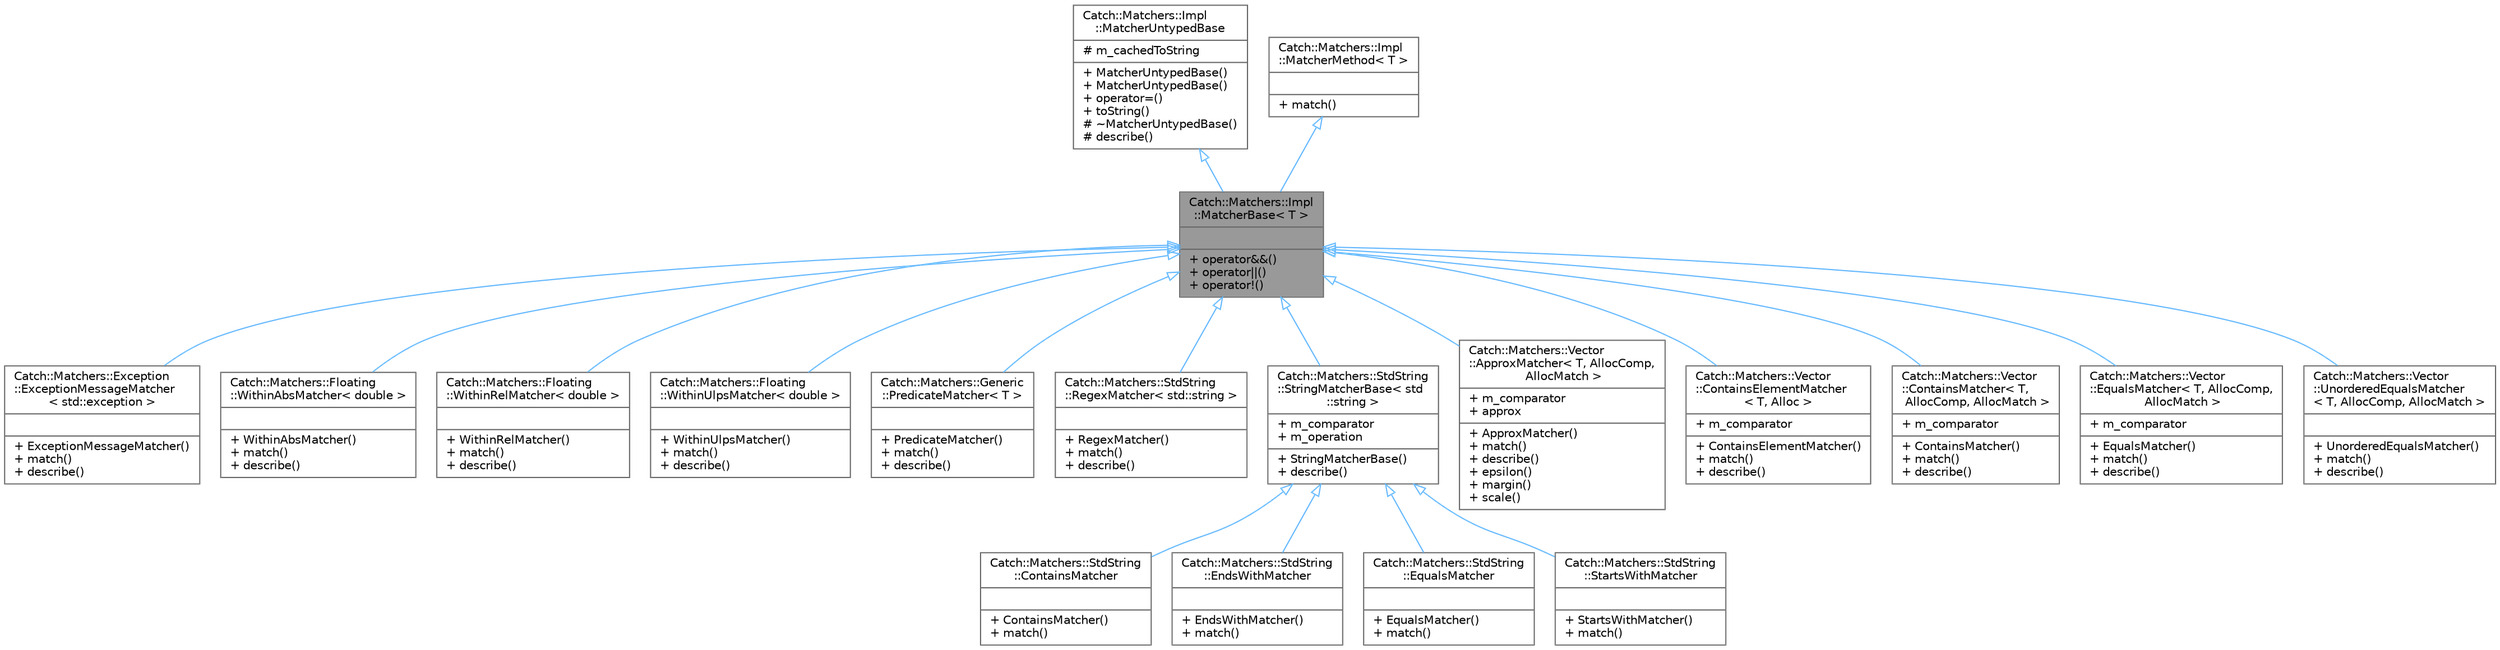 digraph "Catch::Matchers::Impl::MatcherBase&lt; T &gt;"
{
 // LATEX_PDF_SIZE
  bgcolor="transparent";
  edge [fontname=Helvetica,fontsize=10,labelfontname=Helvetica,labelfontsize=10];
  node [fontname=Helvetica,fontsize=10,shape=box,height=0.2,width=0.4];
  Node1 [shape=record,label="{Catch::Matchers::Impl\l::MatcherBase\< T \>\n||+ operator&&()\l+ operator\|\|()\l+ operator!()\l}",height=0.2,width=0.4,color="gray40", fillcolor="grey60", style="filled", fontcolor="black",tooltip=" "];
  Node2 -> Node1 [dir="back",color="steelblue1",style="solid",arrowtail="onormal"];
  Node2 [shape=record,label="{Catch::Matchers::Impl\l::MatcherUntypedBase\n|# m_cachedToString\l|+ MatcherUntypedBase()\l+ MatcherUntypedBase()\l+ operator=()\l+ toString()\l# ~MatcherUntypedBase()\l# describe()\l}",height=0.2,width=0.4,color="gray40", fillcolor="white", style="filled",URL="$class_catch_1_1_matchers_1_1_impl_1_1_matcher_untyped_base.html",tooltip=" "];
  Node3 -> Node1 [dir="back",color="steelblue1",style="solid",arrowtail="onormal"];
  Node3 [shape=record,label="{Catch::Matchers::Impl\l::MatcherMethod\< T \>\n||+ match()\l}",height=0.2,width=0.4,color="gray40", fillcolor="white", style="filled",URL="$struct_catch_1_1_matchers_1_1_impl_1_1_matcher_method.html",tooltip=" "];
  Node1 -> Node4 [dir="back",color="steelblue1",style="solid",arrowtail="onormal"];
  Node4 [shape=record,label="{Catch::Matchers::Exception\l::ExceptionMessageMatcher\l\< std::exception \>\n||+ ExceptionMessageMatcher()\l+ match()\l+ describe()\l}",height=0.2,width=0.4,color="gray40", fillcolor="white", style="filled",URL="$class_catch_1_1_matchers_1_1_exception_1_1_exception_message_matcher.html",tooltip=" "];
  Node1 -> Node5 [dir="back",color="steelblue1",style="solid",arrowtail="onormal"];
  Node5 [shape=record,label="{Catch::Matchers::Floating\l::WithinAbsMatcher\< double \>\n||+ WithinAbsMatcher()\l+ match()\l+ describe()\l}",height=0.2,width=0.4,color="gray40", fillcolor="white", style="filled",URL="$struct_catch_1_1_matchers_1_1_floating_1_1_within_abs_matcher.html",tooltip=" "];
  Node1 -> Node6 [dir="back",color="steelblue1",style="solid",arrowtail="onormal"];
  Node6 [shape=record,label="{Catch::Matchers::Floating\l::WithinRelMatcher\< double \>\n||+ WithinRelMatcher()\l+ match()\l+ describe()\l}",height=0.2,width=0.4,color="gray40", fillcolor="white", style="filled",URL="$struct_catch_1_1_matchers_1_1_floating_1_1_within_rel_matcher.html",tooltip=" "];
  Node1 -> Node7 [dir="back",color="steelblue1",style="solid",arrowtail="onormal"];
  Node7 [shape=record,label="{Catch::Matchers::Floating\l::WithinUlpsMatcher\< double \>\n||+ WithinUlpsMatcher()\l+ match()\l+ describe()\l}",height=0.2,width=0.4,color="gray40", fillcolor="white", style="filled",URL="$struct_catch_1_1_matchers_1_1_floating_1_1_within_ulps_matcher.html",tooltip=" "];
  Node1 -> Node8 [dir="back",color="steelblue1",style="solid",arrowtail="onormal"];
  Node8 [shape=record,label="{Catch::Matchers::Generic\l::PredicateMatcher\< T \>\n||+ PredicateMatcher()\l+ match()\l+ describe()\l}",height=0.2,width=0.4,color="gray40", fillcolor="white", style="filled",URL="$class_catch_1_1_matchers_1_1_generic_1_1_predicate_matcher.html",tooltip=" "];
  Node1 -> Node9 [dir="back",color="steelblue1",style="solid",arrowtail="onormal"];
  Node9 [shape=record,label="{Catch::Matchers::StdString\l::RegexMatcher\< std::string \>\n||+ RegexMatcher()\l+ match()\l+ describe()\l}",height=0.2,width=0.4,color="gray40", fillcolor="white", style="filled",URL="$struct_catch_1_1_matchers_1_1_std_string_1_1_regex_matcher.html",tooltip=" "];
  Node1 -> Node10 [dir="back",color="steelblue1",style="solid",arrowtail="onormal"];
  Node10 [shape=record,label="{Catch::Matchers::StdString\l::StringMatcherBase\< std\l::string \>\n|+ m_comparator\l+ m_operation\l|+ StringMatcherBase()\l+ describe()\l}",height=0.2,width=0.4,color="gray40", fillcolor="white", style="filled",URL="$struct_catch_1_1_matchers_1_1_std_string_1_1_string_matcher_base.html",tooltip=" "];
  Node10 -> Node11 [dir="back",color="steelblue1",style="solid",arrowtail="onormal"];
  Node11 [shape=record,label="{Catch::Matchers::StdString\l::ContainsMatcher\n||+ ContainsMatcher()\l+ match()\l}",height=0.2,width=0.4,color="gray40", fillcolor="white", style="filled",URL="$struct_catch_1_1_matchers_1_1_std_string_1_1_contains_matcher.html",tooltip=" "];
  Node10 -> Node12 [dir="back",color="steelblue1",style="solid",arrowtail="onormal"];
  Node12 [shape=record,label="{Catch::Matchers::StdString\l::EndsWithMatcher\n||+ EndsWithMatcher()\l+ match()\l}",height=0.2,width=0.4,color="gray40", fillcolor="white", style="filled",URL="$struct_catch_1_1_matchers_1_1_std_string_1_1_ends_with_matcher.html",tooltip=" "];
  Node10 -> Node13 [dir="back",color="steelblue1",style="solid",arrowtail="onormal"];
  Node13 [shape=record,label="{Catch::Matchers::StdString\l::EqualsMatcher\n||+ EqualsMatcher()\l+ match()\l}",height=0.2,width=0.4,color="gray40", fillcolor="white", style="filled",URL="$struct_catch_1_1_matchers_1_1_std_string_1_1_equals_matcher.html",tooltip=" "];
  Node10 -> Node14 [dir="back",color="steelblue1",style="solid",arrowtail="onormal"];
  Node14 [shape=record,label="{Catch::Matchers::StdString\l::StartsWithMatcher\n||+ StartsWithMatcher()\l+ match()\l}",height=0.2,width=0.4,color="gray40", fillcolor="white", style="filled",URL="$struct_catch_1_1_matchers_1_1_std_string_1_1_starts_with_matcher.html",tooltip=" "];
  Node1 -> Node15 [dir="back",color="steelblue1",style="solid",arrowtail="onormal"];
  Node15 [shape=record,label="{Catch::Matchers::Vector\l::ApproxMatcher\< T, AllocComp,\l AllocMatch \>\n|+ m_comparator\l+ approx\l|+ ApproxMatcher()\l+ match()\l+ describe()\l+ epsilon()\l+ margin()\l+ scale()\l}",height=0.2,width=0.4,color="gray40", fillcolor="white", style="filled",URL="$struct_catch_1_1_matchers_1_1_vector_1_1_approx_matcher.html",tooltip=" "];
  Node1 -> Node16 [dir="back",color="steelblue1",style="solid",arrowtail="onormal"];
  Node16 [shape=record,label="{Catch::Matchers::Vector\l::ContainsElementMatcher\l\< T, Alloc \>\n|+ m_comparator\l|+ ContainsElementMatcher()\l+ match()\l+ describe()\l}",height=0.2,width=0.4,color="gray40", fillcolor="white", style="filled",URL="$struct_catch_1_1_matchers_1_1_vector_1_1_contains_element_matcher.html",tooltip=" "];
  Node1 -> Node17 [dir="back",color="steelblue1",style="solid",arrowtail="onormal"];
  Node17 [shape=record,label="{Catch::Matchers::Vector\l::ContainsMatcher\< T,\l AllocComp, AllocMatch \>\n|+ m_comparator\l|+ ContainsMatcher()\l+ match()\l+ describe()\l}",height=0.2,width=0.4,color="gray40", fillcolor="white", style="filled",URL="$struct_catch_1_1_matchers_1_1_vector_1_1_contains_matcher.html",tooltip=" "];
  Node1 -> Node18 [dir="back",color="steelblue1",style="solid",arrowtail="onormal"];
  Node18 [shape=record,label="{Catch::Matchers::Vector\l::EqualsMatcher\< T, AllocComp,\l AllocMatch \>\n|+ m_comparator\l|+ EqualsMatcher()\l+ match()\l+ describe()\l}",height=0.2,width=0.4,color="gray40", fillcolor="white", style="filled",URL="$struct_catch_1_1_matchers_1_1_vector_1_1_equals_matcher.html",tooltip=" "];
  Node1 -> Node19 [dir="back",color="steelblue1",style="solid",arrowtail="onormal"];
  Node19 [shape=record,label="{Catch::Matchers::Vector\l::UnorderedEqualsMatcher\l\< T, AllocComp, AllocMatch \>\n||+ UnorderedEqualsMatcher()\l+ match()\l+ describe()\l}",height=0.2,width=0.4,color="gray40", fillcolor="white", style="filled",URL="$struct_catch_1_1_matchers_1_1_vector_1_1_unordered_equals_matcher.html",tooltip=" "];
}
